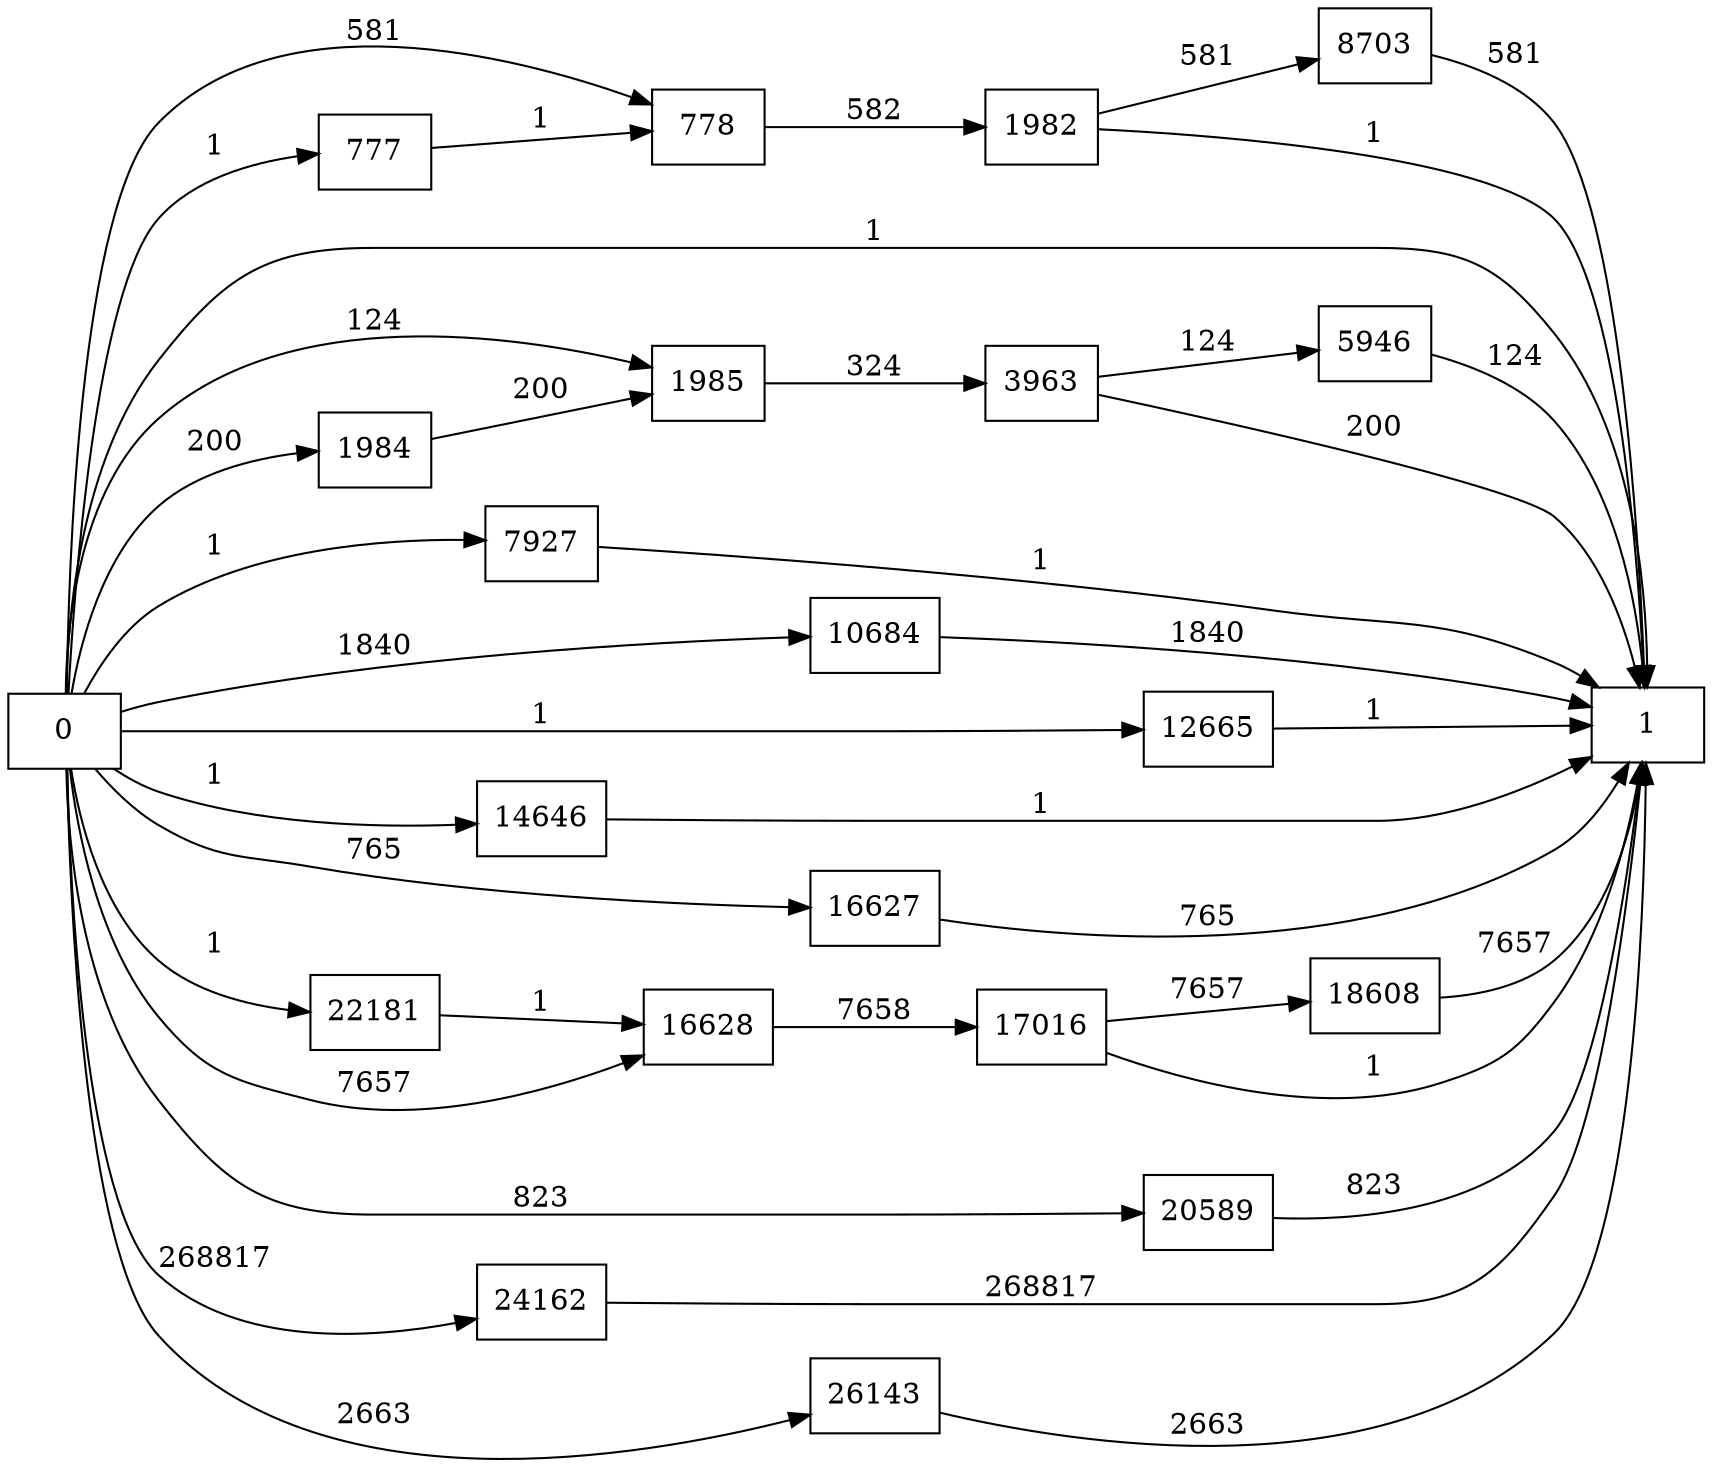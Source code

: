 digraph {
	graph [rankdir=LR]
	node [shape=rectangle]
	777 -> 778 [label=1]
	778 -> 1982 [label=582]
	1982 -> 1 [label=1]
	1982 -> 8703 [label=581]
	1984 -> 1985 [label=200]
	1985 -> 3963 [label=324]
	3963 -> 1 [label=200]
	3963 -> 5946 [label=124]
	5946 -> 1 [label=124]
	7927 -> 1 [label=1]
	8703 -> 1 [label=581]
	10684 -> 1 [label=1840]
	12665 -> 1 [label=1]
	14646 -> 1 [label=1]
	16627 -> 1 [label=765]
	16628 -> 17016 [label=7658]
	17016 -> 1 [label=1]
	17016 -> 18608 [label=7657]
	18608 -> 1 [label=7657]
	20589 -> 1 [label=823]
	22181 -> 16628 [label=1]
	24162 -> 1 [label=268817]
	26143 -> 1 [label=2663]
	0 -> 1985 [label=124]
	0 -> 778 [label=581]
	0 -> 16628 [label=7657]
	0 -> 777 [label=1]
	0 -> 1984 [label=200]
	0 -> 1 [label=1]
	0 -> 7927 [label=1]
	0 -> 10684 [label=1840]
	0 -> 12665 [label=1]
	0 -> 14646 [label=1]
	0 -> 16627 [label=765]
	0 -> 20589 [label=823]
	0 -> 22181 [label=1]
	0 -> 24162 [label=268817]
	0 -> 26143 [label=2663]
}
